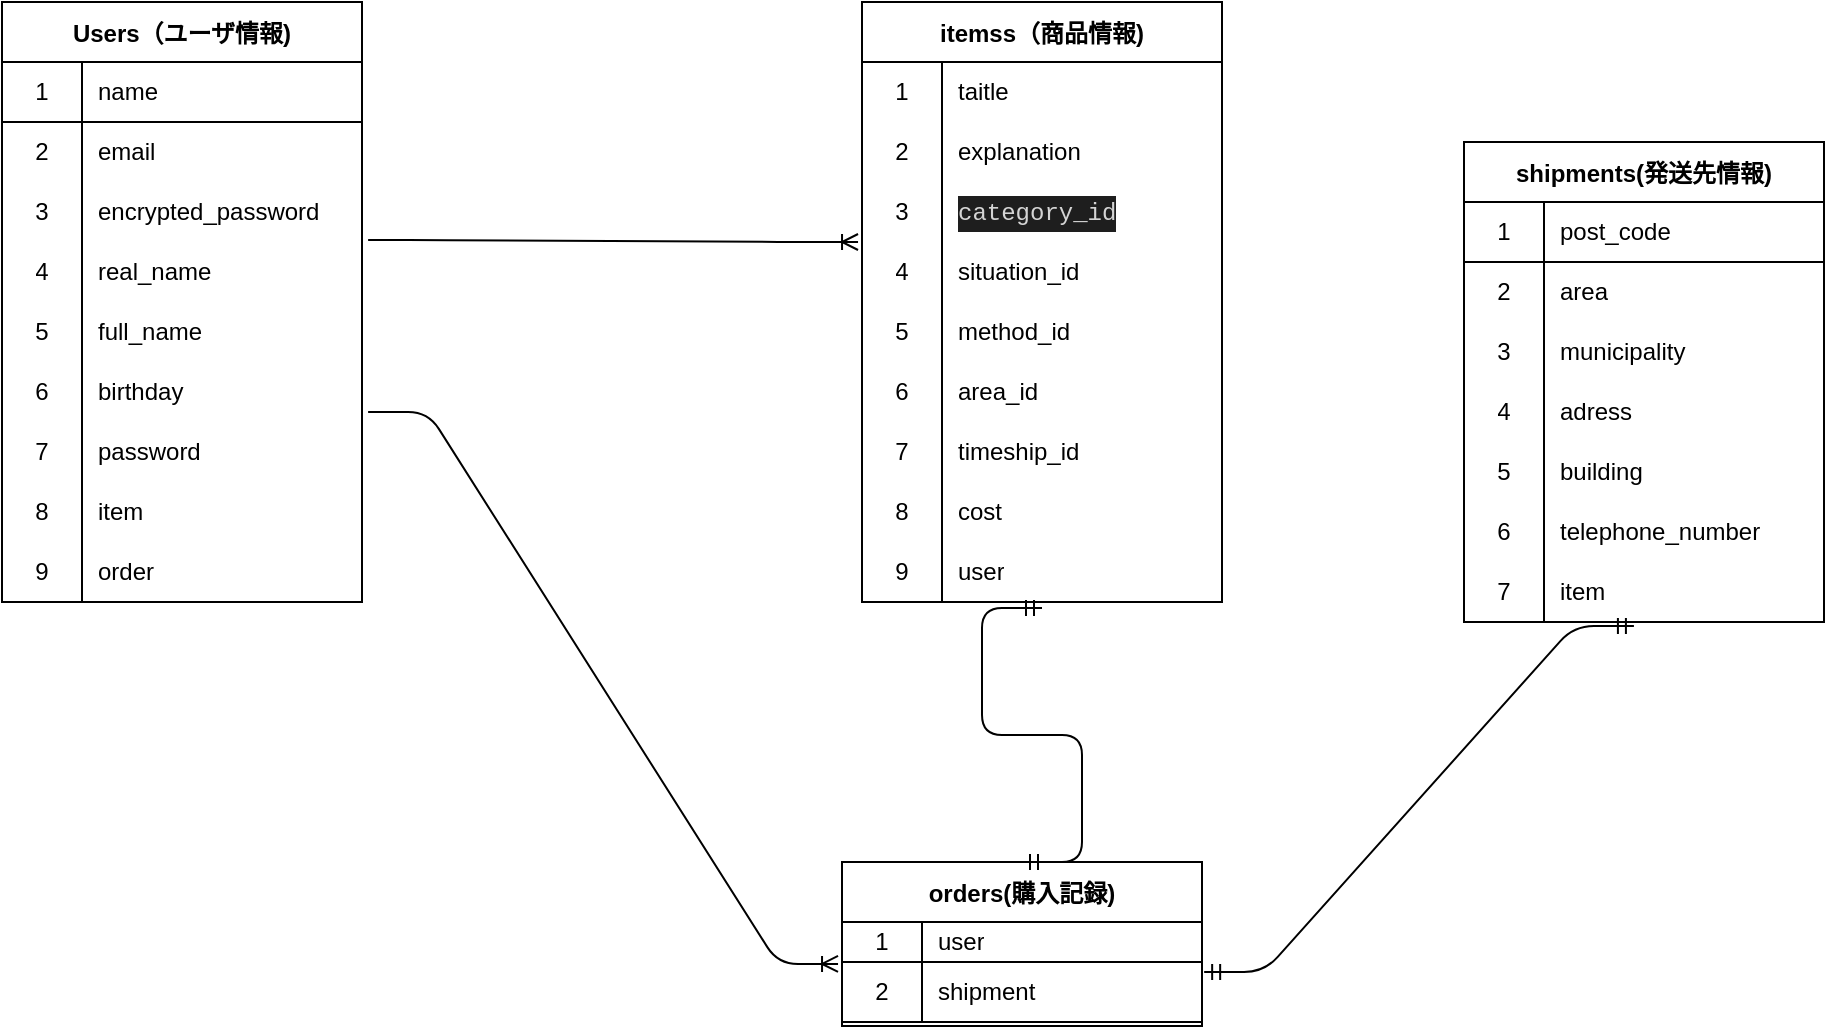 <mxfile>
    <diagram id="HAmQC8g6SV_Kyie20dx6" name="ページ2">
        <mxGraphModel dx="898" dy="680" grid="1" gridSize="10" guides="1" tooltips="1" connect="1" arrows="1" fold="1" page="1" pageScale="1" pageWidth="3300" pageHeight="4681" math="0" shadow="0">
            <root>
                <mxCell id="KKR07gXqx2WLQy3OA1vE-0"/>
                <mxCell id="KKR07gXqx2WLQy3OA1vE-1" parent="KKR07gXqx2WLQy3OA1vE-0"/>
                <mxCell id="KKR07gXqx2WLQy3OA1vE-3" value="Users（ユーザ情報)" style="shape=table;startSize=30;container=1;collapsible=0;childLayout=tableLayout;fixedRows=1;rowLines=0;fontStyle=1;align=center;pointerEvents=1;" parent="KKR07gXqx2WLQy3OA1vE-1" vertex="1">
                    <mxGeometry x="50" y="40" width="180" height="300" as="geometry"/>
                </mxCell>
                <mxCell id="KKR07gXqx2WLQy3OA1vE-4" value="" style="shape=partialRectangle;html=1;whiteSpace=wrap;collapsible=0;dropTarget=0;pointerEvents=1;fillColor=none;top=0;left=0;bottom=1;right=0;points=[[0,0.5],[1,0.5]];portConstraint=eastwest;" parent="KKR07gXqx2WLQy3OA1vE-3" vertex="1">
                    <mxGeometry y="30" width="180" height="30" as="geometry"/>
                </mxCell>
                <mxCell id="KKR07gXqx2WLQy3OA1vE-5" value="1" style="shape=partialRectangle;html=1;whiteSpace=wrap;connectable=0;fillColor=none;top=0;left=0;bottom=0;right=0;overflow=hidden;pointerEvents=1;" parent="KKR07gXqx2WLQy3OA1vE-4" vertex="1">
                    <mxGeometry width="40" height="30" as="geometry">
                        <mxRectangle width="40" height="30" as="alternateBounds"/>
                    </mxGeometry>
                </mxCell>
                <mxCell id="KKR07gXqx2WLQy3OA1vE-6" value="name" style="shape=partialRectangle;html=1;whiteSpace=wrap;connectable=0;fillColor=none;top=0;left=0;bottom=0;right=0;align=left;spacingLeft=6;overflow=hidden;pointerEvents=1;" parent="KKR07gXqx2WLQy3OA1vE-4" vertex="1">
                    <mxGeometry x="40" width="140" height="30" as="geometry">
                        <mxRectangle width="140" height="30" as="alternateBounds"/>
                    </mxGeometry>
                </mxCell>
                <mxCell id="KKR07gXqx2WLQy3OA1vE-7" value="" style="shape=partialRectangle;html=1;whiteSpace=wrap;collapsible=0;dropTarget=0;pointerEvents=1;fillColor=none;top=0;left=0;bottom=0;right=0;points=[[0,0.5],[1,0.5]];portConstraint=eastwest;" parent="KKR07gXqx2WLQy3OA1vE-3" vertex="1">
                    <mxGeometry y="60" width="180" height="30" as="geometry"/>
                </mxCell>
                <mxCell id="KKR07gXqx2WLQy3OA1vE-8" value="2" style="shape=partialRectangle;html=1;whiteSpace=wrap;connectable=0;fillColor=none;top=0;left=0;bottom=0;right=0;overflow=hidden;pointerEvents=1;" parent="KKR07gXqx2WLQy3OA1vE-7" vertex="1">
                    <mxGeometry width="40" height="30" as="geometry">
                        <mxRectangle width="40" height="30" as="alternateBounds"/>
                    </mxGeometry>
                </mxCell>
                <mxCell id="KKR07gXqx2WLQy3OA1vE-9" value="email" style="shape=partialRectangle;html=1;whiteSpace=wrap;connectable=0;fillColor=none;top=0;left=0;bottom=0;right=0;align=left;spacingLeft=6;overflow=hidden;pointerEvents=1;" parent="KKR07gXqx2WLQy3OA1vE-7" vertex="1">
                    <mxGeometry x="40" width="140" height="30" as="geometry">
                        <mxRectangle width="140" height="30" as="alternateBounds"/>
                    </mxGeometry>
                </mxCell>
                <mxCell id="KKR07gXqx2WLQy3OA1vE-10" value="" style="shape=partialRectangle;html=1;whiteSpace=wrap;collapsible=0;dropTarget=0;pointerEvents=1;fillColor=none;top=0;left=0;bottom=0;right=0;points=[[0,0.5],[1,0.5]];portConstraint=eastwest;" parent="KKR07gXqx2WLQy3OA1vE-3" vertex="1">
                    <mxGeometry y="90" width="180" height="30" as="geometry"/>
                </mxCell>
                <mxCell id="KKR07gXqx2WLQy3OA1vE-11" value="3" style="shape=partialRectangle;html=1;whiteSpace=wrap;connectable=0;fillColor=none;top=0;left=0;bottom=0;right=0;overflow=hidden;pointerEvents=1;" parent="KKR07gXqx2WLQy3OA1vE-10" vertex="1">
                    <mxGeometry width="40" height="30" as="geometry">
                        <mxRectangle width="40" height="30" as="alternateBounds"/>
                    </mxGeometry>
                </mxCell>
                <mxCell id="KKR07gXqx2WLQy3OA1vE-12" value="&lt;span style=&quot;text-align: center&quot;&gt;encrypted_password&lt;/span&gt;" style="shape=partialRectangle;html=1;whiteSpace=wrap;connectable=0;fillColor=none;top=0;left=0;bottom=0;right=0;align=left;spacingLeft=6;overflow=hidden;pointerEvents=1;" parent="KKR07gXqx2WLQy3OA1vE-10" vertex="1">
                    <mxGeometry x="40" width="140" height="30" as="geometry">
                        <mxRectangle width="140" height="30" as="alternateBounds"/>
                    </mxGeometry>
                </mxCell>
                <mxCell id="rkaXgrc3tBhw8hOlT6_f-6" style="shape=partialRectangle;html=1;whiteSpace=wrap;collapsible=0;dropTarget=0;pointerEvents=1;fillColor=none;top=0;left=0;bottom=0;right=0;points=[[0,0.5],[1,0.5]];portConstraint=eastwest;" parent="KKR07gXqx2WLQy3OA1vE-3" vertex="1">
                    <mxGeometry y="120" width="180" height="30" as="geometry"/>
                </mxCell>
                <mxCell id="rkaXgrc3tBhw8hOlT6_f-7" value="4" style="shape=partialRectangle;html=1;whiteSpace=wrap;connectable=0;fillColor=none;top=0;left=0;bottom=0;right=0;overflow=hidden;pointerEvents=1;" parent="rkaXgrc3tBhw8hOlT6_f-6" vertex="1">
                    <mxGeometry width="40" height="30" as="geometry">
                        <mxRectangle width="40" height="30" as="alternateBounds"/>
                    </mxGeometry>
                </mxCell>
                <mxCell id="rkaXgrc3tBhw8hOlT6_f-8" value="real_name" style="shape=partialRectangle;html=1;whiteSpace=wrap;connectable=0;fillColor=none;top=0;left=0;bottom=0;right=0;align=left;spacingLeft=6;overflow=hidden;pointerEvents=1;" parent="rkaXgrc3tBhw8hOlT6_f-6" vertex="1">
                    <mxGeometry x="40" width="140" height="30" as="geometry">
                        <mxRectangle width="140" height="30" as="alternateBounds"/>
                    </mxGeometry>
                </mxCell>
                <mxCell id="-XnPijY7dvxs_Y76leoy-0" style="shape=partialRectangle;html=1;whiteSpace=wrap;collapsible=0;dropTarget=0;pointerEvents=1;fillColor=none;top=0;left=0;bottom=0;right=0;points=[[0,0.5],[1,0.5]];portConstraint=eastwest;" parent="KKR07gXqx2WLQy3OA1vE-3" vertex="1">
                    <mxGeometry y="150" width="180" height="30" as="geometry"/>
                </mxCell>
                <mxCell id="-XnPijY7dvxs_Y76leoy-1" value="5" style="shape=partialRectangle;html=1;whiteSpace=wrap;connectable=0;fillColor=none;top=0;left=0;bottom=0;right=0;overflow=hidden;pointerEvents=1;" parent="-XnPijY7dvxs_Y76leoy-0" vertex="1">
                    <mxGeometry width="40" height="30" as="geometry">
                        <mxRectangle width="40" height="30" as="alternateBounds"/>
                    </mxGeometry>
                </mxCell>
                <mxCell id="-XnPijY7dvxs_Y76leoy-2" value="full_name" style="shape=partialRectangle;html=1;whiteSpace=wrap;connectable=0;fillColor=none;top=0;left=0;bottom=0;right=0;align=left;spacingLeft=6;overflow=hidden;pointerEvents=1;" parent="-XnPijY7dvxs_Y76leoy-0" vertex="1">
                    <mxGeometry x="40" width="140" height="30" as="geometry">
                        <mxRectangle width="140" height="30" as="alternateBounds"/>
                    </mxGeometry>
                </mxCell>
                <mxCell id="DHd6Ukvaedl3kXXWqimH-1" style="shape=partialRectangle;html=1;whiteSpace=wrap;collapsible=0;dropTarget=0;pointerEvents=1;fillColor=none;top=0;left=0;bottom=0;right=0;points=[[0,0.5],[1,0.5]];portConstraint=eastwest;" vertex="1" parent="KKR07gXqx2WLQy3OA1vE-3">
                    <mxGeometry y="180" width="180" height="30" as="geometry"/>
                </mxCell>
                <mxCell id="DHd6Ukvaedl3kXXWqimH-2" value="6" style="shape=partialRectangle;html=1;whiteSpace=wrap;connectable=0;fillColor=none;top=0;left=0;bottom=0;right=0;overflow=hidden;pointerEvents=1;" vertex="1" parent="DHd6Ukvaedl3kXXWqimH-1">
                    <mxGeometry width="40" height="30" as="geometry">
                        <mxRectangle width="40" height="30" as="alternateBounds"/>
                    </mxGeometry>
                </mxCell>
                <mxCell id="DHd6Ukvaedl3kXXWqimH-3" value="birthday" style="shape=partialRectangle;html=1;whiteSpace=wrap;connectable=0;fillColor=none;top=0;left=0;bottom=0;right=0;align=left;spacingLeft=6;overflow=hidden;pointerEvents=1;" vertex="1" parent="DHd6Ukvaedl3kXXWqimH-1">
                    <mxGeometry x="40" width="140" height="30" as="geometry">
                        <mxRectangle width="140" height="30" as="alternateBounds"/>
                    </mxGeometry>
                </mxCell>
                <mxCell id="0" style="shape=partialRectangle;html=1;whiteSpace=wrap;collapsible=0;dropTarget=0;pointerEvents=1;fillColor=none;top=0;left=0;bottom=0;right=0;points=[[0,0.5],[1,0.5]];portConstraint=eastwest;" vertex="1" parent="KKR07gXqx2WLQy3OA1vE-3">
                    <mxGeometry y="210" width="180" height="30" as="geometry"/>
                </mxCell>
                <mxCell id="1" value="7" style="shape=partialRectangle;html=1;whiteSpace=wrap;connectable=0;fillColor=none;top=0;left=0;bottom=0;right=0;overflow=hidden;pointerEvents=1;" vertex="1" parent="0">
                    <mxGeometry width="40" height="30" as="geometry">
                        <mxRectangle width="40" height="30" as="alternateBounds"/>
                    </mxGeometry>
                </mxCell>
                <mxCell id="2" value="password" style="shape=partialRectangle;html=1;whiteSpace=wrap;connectable=0;fillColor=none;top=0;left=0;bottom=0;right=0;align=left;spacingLeft=6;overflow=hidden;pointerEvents=1;" vertex="1" parent="0">
                    <mxGeometry x="40" width="140" height="30" as="geometry">
                        <mxRectangle width="140" height="30" as="alternateBounds"/>
                    </mxGeometry>
                </mxCell>
                <mxCell id="54lVwlNkaG2s1yDhJboX-3" style="shape=partialRectangle;html=1;whiteSpace=wrap;collapsible=0;dropTarget=0;pointerEvents=1;fillColor=none;top=0;left=0;bottom=0;right=0;points=[[0,0.5],[1,0.5]];portConstraint=eastwest;" vertex="1" parent="KKR07gXqx2WLQy3OA1vE-3">
                    <mxGeometry y="240" width="180" height="30" as="geometry"/>
                </mxCell>
                <mxCell id="54lVwlNkaG2s1yDhJboX-4" value="8" style="shape=partialRectangle;html=1;whiteSpace=wrap;connectable=0;fillColor=none;top=0;left=0;bottom=0;right=0;overflow=hidden;pointerEvents=1;" vertex="1" parent="54lVwlNkaG2s1yDhJboX-3">
                    <mxGeometry width="40" height="30" as="geometry">
                        <mxRectangle width="40" height="30" as="alternateBounds"/>
                    </mxGeometry>
                </mxCell>
                <mxCell id="54lVwlNkaG2s1yDhJboX-5" value="item" style="shape=partialRectangle;html=1;whiteSpace=wrap;connectable=0;fillColor=none;top=0;left=0;bottom=0;right=0;align=left;spacingLeft=6;overflow=hidden;pointerEvents=1;" vertex="1" parent="54lVwlNkaG2s1yDhJboX-3">
                    <mxGeometry x="40" width="140" height="30" as="geometry">
                        <mxRectangle width="140" height="30" as="alternateBounds"/>
                    </mxGeometry>
                </mxCell>
                <mxCell id="54lVwlNkaG2s1yDhJboX-6" style="shape=partialRectangle;html=1;whiteSpace=wrap;collapsible=0;dropTarget=0;pointerEvents=1;fillColor=none;top=0;left=0;bottom=0;right=0;points=[[0,0.5],[1,0.5]];portConstraint=eastwest;" vertex="1" parent="KKR07gXqx2WLQy3OA1vE-3">
                    <mxGeometry y="270" width="180" height="30" as="geometry"/>
                </mxCell>
                <mxCell id="54lVwlNkaG2s1yDhJboX-7" value="9" style="shape=partialRectangle;html=1;whiteSpace=wrap;connectable=0;fillColor=none;top=0;left=0;bottom=0;right=0;overflow=hidden;pointerEvents=1;" vertex="1" parent="54lVwlNkaG2s1yDhJboX-6">
                    <mxGeometry width="40" height="30" as="geometry">
                        <mxRectangle width="40" height="30" as="alternateBounds"/>
                    </mxGeometry>
                </mxCell>
                <mxCell id="54lVwlNkaG2s1yDhJboX-8" value="order" style="shape=partialRectangle;html=1;whiteSpace=wrap;connectable=0;fillColor=none;top=0;left=0;bottom=0;right=0;align=left;spacingLeft=6;overflow=hidden;pointerEvents=1;" vertex="1" parent="54lVwlNkaG2s1yDhJboX-6">
                    <mxGeometry x="40" width="140" height="30" as="geometry">
                        <mxRectangle width="140" height="30" as="alternateBounds"/>
                    </mxGeometry>
                </mxCell>
                <mxCell id="NGka-ZyRMHWDOBhIJmGR-0" value="orders(購入記録)" style="shape=table;startSize=30;container=1;collapsible=0;childLayout=tableLayout;fixedRows=1;rowLines=0;fontStyle=1;align=center;pointerEvents=1;" parent="KKR07gXqx2WLQy3OA1vE-1" vertex="1">
                    <mxGeometry x="470" y="470" width="180" height="82" as="geometry"/>
                </mxCell>
                <mxCell id="NGka-ZyRMHWDOBhIJmGR-1" value="" style="shape=partialRectangle;html=1;whiteSpace=wrap;collapsible=0;dropTarget=0;pointerEvents=1;fillColor=none;top=0;left=0;bottom=1;right=0;points=[[0,0.5],[1,0.5]];portConstraint=eastwest;" parent="NGka-ZyRMHWDOBhIJmGR-0" vertex="1">
                    <mxGeometry y="30" width="180" height="20" as="geometry"/>
                </mxCell>
                <mxCell id="NGka-ZyRMHWDOBhIJmGR-2" value="1" style="shape=partialRectangle;html=1;whiteSpace=wrap;connectable=0;fillColor=none;top=0;left=0;bottom=0;right=0;overflow=hidden;pointerEvents=1;" parent="NGka-ZyRMHWDOBhIJmGR-1" vertex="1">
                    <mxGeometry width="40" height="20" as="geometry">
                        <mxRectangle width="40" height="20" as="alternateBounds"/>
                    </mxGeometry>
                </mxCell>
                <mxCell id="NGka-ZyRMHWDOBhIJmGR-3" value="user" style="shape=partialRectangle;html=1;whiteSpace=wrap;connectable=0;fillColor=none;top=0;left=0;bottom=0;right=0;align=left;spacingLeft=6;overflow=hidden;pointerEvents=1;" parent="NGka-ZyRMHWDOBhIJmGR-1" vertex="1">
                    <mxGeometry x="40" width="140" height="20" as="geometry">
                        <mxRectangle width="140" height="20" as="alternateBounds"/>
                    </mxGeometry>
                </mxCell>
                <mxCell id="5fztz6mS7vI0I6KmodgP-0" style="shape=partialRectangle;html=1;whiteSpace=wrap;collapsible=0;dropTarget=0;pointerEvents=1;fillColor=none;top=0;left=0;bottom=1;right=0;points=[[0,0.5],[1,0.5]];portConstraint=eastwest;" vertex="1" parent="NGka-ZyRMHWDOBhIJmGR-0">
                    <mxGeometry y="50" width="180" height="30" as="geometry"/>
                </mxCell>
                <mxCell id="5fztz6mS7vI0I6KmodgP-1" value="2" style="shape=partialRectangle;html=1;whiteSpace=wrap;connectable=0;fillColor=none;top=0;left=0;bottom=0;right=0;overflow=hidden;pointerEvents=1;" vertex="1" parent="5fztz6mS7vI0I6KmodgP-0">
                    <mxGeometry width="40" height="30" as="geometry">
                        <mxRectangle width="40" height="30" as="alternateBounds"/>
                    </mxGeometry>
                </mxCell>
                <mxCell id="5fztz6mS7vI0I6KmodgP-2" value="shipment" style="shape=partialRectangle;html=1;whiteSpace=wrap;connectable=0;fillColor=none;top=0;left=0;bottom=0;right=0;align=left;spacingLeft=6;overflow=hidden;pointerEvents=1;" vertex="1" parent="5fztz6mS7vI0I6KmodgP-0">
                    <mxGeometry x="40" width="140" height="30" as="geometry">
                        <mxRectangle width="140" height="30" as="alternateBounds"/>
                    </mxGeometry>
                </mxCell>
                <mxCell id="qSwpKZv6dX3v5KMkahOb-0" value="itemss（商品情報)" style="shape=table;startSize=30;container=1;collapsible=0;childLayout=tableLayout;fixedRows=1;rowLines=0;fontStyle=1;align=center;pointerEvents=1;" parent="KKR07gXqx2WLQy3OA1vE-1" vertex="1">
                    <mxGeometry x="480" y="40" width="180" height="300" as="geometry"/>
                </mxCell>
                <mxCell id="qSwpKZv6dX3v5KMkahOb-4" value="" style="shape=partialRectangle;html=1;whiteSpace=wrap;collapsible=0;dropTarget=0;pointerEvents=1;fillColor=none;top=0;left=0;bottom=0;right=0;points=[[0,0.5],[1,0.5]];portConstraint=eastwest;" parent="qSwpKZv6dX3v5KMkahOb-0" vertex="1">
                    <mxGeometry y="30" width="180" height="30" as="geometry"/>
                </mxCell>
                <mxCell id="qSwpKZv6dX3v5KMkahOb-5" value="1" style="shape=partialRectangle;html=1;whiteSpace=wrap;connectable=0;fillColor=none;top=0;left=0;bottom=0;right=0;overflow=hidden;pointerEvents=1;" parent="qSwpKZv6dX3v5KMkahOb-4" vertex="1">
                    <mxGeometry width="40" height="30" as="geometry">
                        <mxRectangle width="40" height="30" as="alternateBounds"/>
                    </mxGeometry>
                </mxCell>
                <mxCell id="qSwpKZv6dX3v5KMkahOb-6" value="taitle" style="shape=partialRectangle;html=1;whiteSpace=wrap;connectable=0;fillColor=none;top=0;left=0;bottom=0;right=0;align=left;spacingLeft=6;overflow=hidden;pointerEvents=1;" parent="qSwpKZv6dX3v5KMkahOb-4" vertex="1">
                    <mxGeometry x="40" width="140" height="30" as="geometry">
                        <mxRectangle width="140" height="30" as="alternateBounds"/>
                    </mxGeometry>
                </mxCell>
                <mxCell id="qSwpKZv6dX3v5KMkahOb-7" value="" style="shape=partialRectangle;html=1;whiteSpace=wrap;collapsible=0;dropTarget=0;pointerEvents=1;fillColor=none;top=0;left=0;bottom=0;right=0;points=[[0,0.5],[1,0.5]];portConstraint=eastwest;" parent="qSwpKZv6dX3v5KMkahOb-0" vertex="1">
                    <mxGeometry y="60" width="180" height="30" as="geometry"/>
                </mxCell>
                <mxCell id="qSwpKZv6dX3v5KMkahOb-8" value="2" style="shape=partialRectangle;html=1;whiteSpace=wrap;connectable=0;fillColor=none;top=0;left=0;bottom=0;right=0;overflow=hidden;pointerEvents=1;" parent="qSwpKZv6dX3v5KMkahOb-7" vertex="1">
                    <mxGeometry width="40" height="30" as="geometry">
                        <mxRectangle width="40" height="30" as="alternateBounds"/>
                    </mxGeometry>
                </mxCell>
                <mxCell id="qSwpKZv6dX3v5KMkahOb-9" value="explanation" style="shape=partialRectangle;html=1;whiteSpace=wrap;connectable=0;fillColor=none;top=0;left=0;bottom=0;right=0;align=left;spacingLeft=6;overflow=hidden;pointerEvents=1;" parent="qSwpKZv6dX3v5KMkahOb-7" vertex="1">
                    <mxGeometry x="40" width="140" height="30" as="geometry">
                        <mxRectangle width="140" height="30" as="alternateBounds"/>
                    </mxGeometry>
                </mxCell>
                <mxCell id="qSwpKZv6dX3v5KMkahOb-20" style="shape=partialRectangle;html=1;whiteSpace=wrap;collapsible=0;dropTarget=0;pointerEvents=1;fillColor=none;top=0;left=0;bottom=0;right=0;points=[[0,0.5],[1,0.5]];portConstraint=eastwest;" parent="qSwpKZv6dX3v5KMkahOb-0" vertex="1">
                    <mxGeometry y="90" width="180" height="30" as="geometry"/>
                </mxCell>
                <mxCell id="qSwpKZv6dX3v5KMkahOb-21" value="3" style="shape=partialRectangle;html=1;whiteSpace=wrap;connectable=0;fillColor=none;top=0;left=0;bottom=0;right=0;overflow=hidden;pointerEvents=1;" parent="qSwpKZv6dX3v5KMkahOb-20" vertex="1">
                    <mxGeometry width="40" height="30" as="geometry">
                        <mxRectangle width="40" height="30" as="alternateBounds"/>
                    </mxGeometry>
                </mxCell>
                <mxCell id="qSwpKZv6dX3v5KMkahOb-22" value="&lt;div style=&quot;color: rgb(212 , 212 , 212) ; background-color: rgb(30 , 30 , 30) ; font-family: &amp;#34;menlo&amp;#34; , &amp;#34;monaco&amp;#34; , &amp;#34;courier new&amp;#34; , monospace ; line-height: 18px&quot;&gt;category_id&lt;/div&gt;" style="shape=partialRectangle;html=1;whiteSpace=wrap;connectable=0;fillColor=none;top=0;left=0;bottom=0;right=0;align=left;spacingLeft=6;overflow=hidden;pointerEvents=1;" parent="qSwpKZv6dX3v5KMkahOb-20" vertex="1">
                    <mxGeometry x="40" width="140" height="30" as="geometry">
                        <mxRectangle width="140" height="30" as="alternateBounds"/>
                    </mxGeometry>
                </mxCell>
                <mxCell id="DHd6Ukvaedl3kXXWqimH-4" style="shape=partialRectangle;html=1;whiteSpace=wrap;collapsible=0;dropTarget=0;pointerEvents=1;fillColor=none;top=0;left=0;bottom=0;right=0;points=[[0,0.5],[1,0.5]];portConstraint=eastwest;" vertex="1" parent="qSwpKZv6dX3v5KMkahOb-0">
                    <mxGeometry y="120" width="180" height="30" as="geometry"/>
                </mxCell>
                <mxCell id="DHd6Ukvaedl3kXXWqimH-5" value="4" style="shape=partialRectangle;html=1;whiteSpace=wrap;connectable=0;fillColor=none;top=0;left=0;bottom=0;right=0;overflow=hidden;pointerEvents=1;" vertex="1" parent="DHd6Ukvaedl3kXXWqimH-4">
                    <mxGeometry width="40" height="30" as="geometry">
                        <mxRectangle width="40" height="30" as="alternateBounds"/>
                    </mxGeometry>
                </mxCell>
                <mxCell id="DHd6Ukvaedl3kXXWqimH-6" value="situation_id" style="shape=partialRectangle;html=1;whiteSpace=wrap;connectable=0;fillColor=none;top=0;left=0;bottom=0;right=0;align=left;spacingLeft=6;overflow=hidden;pointerEvents=1;" vertex="1" parent="DHd6Ukvaedl3kXXWqimH-4">
                    <mxGeometry x="40" width="140" height="30" as="geometry">
                        <mxRectangle width="140" height="30" as="alternateBounds"/>
                    </mxGeometry>
                </mxCell>
                <mxCell id="qSwpKZv6dX3v5KMkahOb-23" style="shape=partialRectangle;html=1;whiteSpace=wrap;collapsible=0;dropTarget=0;pointerEvents=1;fillColor=none;top=0;left=0;bottom=0;right=0;points=[[0,0.5],[1,0.5]];portConstraint=eastwest;" parent="qSwpKZv6dX3v5KMkahOb-0" vertex="1">
                    <mxGeometry y="150" width="180" height="30" as="geometry"/>
                </mxCell>
                <mxCell id="qSwpKZv6dX3v5KMkahOb-24" value="5" style="shape=partialRectangle;html=1;whiteSpace=wrap;connectable=0;fillColor=none;top=0;left=0;bottom=0;right=0;overflow=hidden;pointerEvents=1;" parent="qSwpKZv6dX3v5KMkahOb-23" vertex="1">
                    <mxGeometry width="40" height="30" as="geometry">
                        <mxRectangle width="40" height="30" as="alternateBounds"/>
                    </mxGeometry>
                </mxCell>
                <mxCell id="qSwpKZv6dX3v5KMkahOb-25" value="method_id" style="shape=partialRectangle;html=1;whiteSpace=wrap;connectable=0;fillColor=none;top=0;left=0;bottom=0;right=0;align=left;spacingLeft=6;overflow=hidden;pointerEvents=1;" parent="qSwpKZv6dX3v5KMkahOb-23" vertex="1">
                    <mxGeometry x="40" width="140" height="30" as="geometry">
                        <mxRectangle width="140" height="30" as="alternateBounds"/>
                    </mxGeometry>
                </mxCell>
                <mxCell id="qSwpKZv6dX3v5KMkahOb-26" style="shape=partialRectangle;html=1;whiteSpace=wrap;collapsible=0;dropTarget=0;pointerEvents=1;fillColor=none;top=0;left=0;bottom=0;right=0;points=[[0,0.5],[1,0.5]];portConstraint=eastwest;" parent="qSwpKZv6dX3v5KMkahOb-0" vertex="1">
                    <mxGeometry y="180" width="180" height="30" as="geometry"/>
                </mxCell>
                <mxCell id="qSwpKZv6dX3v5KMkahOb-27" value="6" style="shape=partialRectangle;html=1;whiteSpace=wrap;connectable=0;fillColor=none;top=0;left=0;bottom=0;right=0;overflow=hidden;pointerEvents=1;" parent="qSwpKZv6dX3v5KMkahOb-26" vertex="1">
                    <mxGeometry width="40" height="30" as="geometry">
                        <mxRectangle width="40" height="30" as="alternateBounds"/>
                    </mxGeometry>
                </mxCell>
                <mxCell id="qSwpKZv6dX3v5KMkahOb-28" value="area_id" style="shape=partialRectangle;html=1;whiteSpace=wrap;connectable=0;fillColor=none;top=0;left=0;bottom=0;right=0;align=left;spacingLeft=6;overflow=hidden;pointerEvents=1;" parent="qSwpKZv6dX3v5KMkahOb-26" vertex="1">
                    <mxGeometry x="40" width="140" height="30" as="geometry">
                        <mxRectangle width="140" height="30" as="alternateBounds"/>
                    </mxGeometry>
                </mxCell>
                <mxCell id="qSwpKZv6dX3v5KMkahOb-29" style="shape=partialRectangle;html=1;whiteSpace=wrap;collapsible=0;dropTarget=0;pointerEvents=1;fillColor=none;top=0;left=0;bottom=0;right=0;points=[[0,0.5],[1,0.5]];portConstraint=eastwest;" parent="qSwpKZv6dX3v5KMkahOb-0" vertex="1">
                    <mxGeometry y="210" width="180" height="30" as="geometry"/>
                </mxCell>
                <mxCell id="qSwpKZv6dX3v5KMkahOb-30" value="7" style="shape=partialRectangle;html=1;whiteSpace=wrap;connectable=0;fillColor=none;top=0;left=0;bottom=0;right=0;overflow=hidden;pointerEvents=1;" parent="qSwpKZv6dX3v5KMkahOb-29" vertex="1">
                    <mxGeometry width="40" height="30" as="geometry">
                        <mxRectangle width="40" height="30" as="alternateBounds"/>
                    </mxGeometry>
                </mxCell>
                <mxCell id="qSwpKZv6dX3v5KMkahOb-31" value="timeship_id" style="shape=partialRectangle;html=1;whiteSpace=wrap;connectable=0;fillColor=none;top=0;left=0;bottom=0;right=0;align=left;spacingLeft=6;overflow=hidden;pointerEvents=1;" parent="qSwpKZv6dX3v5KMkahOb-29" vertex="1">
                    <mxGeometry x="40" width="140" height="30" as="geometry">
                        <mxRectangle width="140" height="30" as="alternateBounds"/>
                    </mxGeometry>
                </mxCell>
                <mxCell id="qSwpKZv6dX3v5KMkahOb-32" style="shape=partialRectangle;html=1;whiteSpace=wrap;collapsible=0;dropTarget=0;pointerEvents=1;fillColor=none;top=0;left=0;bottom=0;right=0;points=[[0,0.5],[1,0.5]];portConstraint=eastwest;" parent="qSwpKZv6dX3v5KMkahOb-0" vertex="1">
                    <mxGeometry y="240" width="180" height="30" as="geometry"/>
                </mxCell>
                <mxCell id="qSwpKZv6dX3v5KMkahOb-33" value="8" style="shape=partialRectangle;html=1;whiteSpace=wrap;connectable=0;fillColor=none;top=0;left=0;bottom=0;right=0;overflow=hidden;pointerEvents=1;" parent="qSwpKZv6dX3v5KMkahOb-32" vertex="1">
                    <mxGeometry width="40" height="30" as="geometry">
                        <mxRectangle width="40" height="30" as="alternateBounds"/>
                    </mxGeometry>
                </mxCell>
                <mxCell id="qSwpKZv6dX3v5KMkahOb-34" value="cost" style="shape=partialRectangle;html=1;whiteSpace=wrap;connectable=0;fillColor=none;top=0;left=0;bottom=0;right=0;align=left;spacingLeft=6;overflow=hidden;pointerEvents=1;" parent="qSwpKZv6dX3v5KMkahOb-32" vertex="1">
                    <mxGeometry x="40" width="140" height="30" as="geometry">
                        <mxRectangle width="140" height="30" as="alternateBounds"/>
                    </mxGeometry>
                </mxCell>
                <mxCell id="5fztz6mS7vI0I6KmodgP-3" style="shape=partialRectangle;html=1;whiteSpace=wrap;collapsible=0;dropTarget=0;pointerEvents=1;fillColor=none;top=0;left=0;bottom=0;right=0;points=[[0,0.5],[1,0.5]];portConstraint=eastwest;" vertex="1" parent="qSwpKZv6dX3v5KMkahOb-0">
                    <mxGeometry y="270" width="180" height="30" as="geometry"/>
                </mxCell>
                <mxCell id="5fztz6mS7vI0I6KmodgP-4" value="9" style="shape=partialRectangle;html=1;whiteSpace=wrap;connectable=0;fillColor=none;top=0;left=0;bottom=0;right=0;overflow=hidden;pointerEvents=1;" vertex="1" parent="5fztz6mS7vI0I6KmodgP-3">
                    <mxGeometry width="40" height="30" as="geometry">
                        <mxRectangle width="40" height="30" as="alternateBounds"/>
                    </mxGeometry>
                </mxCell>
                <mxCell id="5fztz6mS7vI0I6KmodgP-5" value="user" style="shape=partialRectangle;html=1;whiteSpace=wrap;connectable=0;fillColor=none;top=0;left=0;bottom=0;right=0;align=left;spacingLeft=6;overflow=hidden;pointerEvents=1;" vertex="1" parent="5fztz6mS7vI0I6KmodgP-3">
                    <mxGeometry x="40" width="140" height="30" as="geometry">
                        <mxRectangle width="140" height="30" as="alternateBounds"/>
                    </mxGeometry>
                </mxCell>
                <mxCell id="DHd6Ukvaedl3kXXWqimH-7" value="" style="edgeStyle=entityRelationEdgeStyle;fontSize=12;html=1;endArrow=ERoneToMany;entryX=-0.011;entryY=0;entryDx=0;entryDy=0;entryPerimeter=0;exitX=1.017;exitY=-0.033;exitDx=0;exitDy=0;exitPerimeter=0;" edge="1" parent="KKR07gXqx2WLQy3OA1vE-1" source="rkaXgrc3tBhw8hOlT6_f-6" target="DHd6Ukvaedl3kXXWqimH-4">
                    <mxGeometry width="100" height="100" relative="1" as="geometry">
                        <mxPoint x="240" y="160" as="sourcePoint"/>
                        <mxPoint x="330" y="60" as="targetPoint"/>
                    </mxGeometry>
                </mxCell>
                <mxCell id="DHd6Ukvaedl3kXXWqimH-10" value="" style="edgeStyle=entityRelationEdgeStyle;fontSize=12;html=1;endArrow=ERoneToMany;exitX=1.017;exitY=0.833;exitDx=0;exitDy=0;exitPerimeter=0;entryX=-0.011;entryY=0.033;entryDx=0;entryDy=0;entryPerimeter=0;" edge="1" parent="KKR07gXqx2WLQy3OA1vE-1" source="DHd6Ukvaedl3kXXWqimH-1" target="5fztz6mS7vI0I6KmodgP-0">
                    <mxGeometry width="100" height="100" relative="1" as="geometry">
                        <mxPoint x="120.0" y="290" as="sourcePoint"/>
                        <mxPoint x="478.02" y="537" as="targetPoint"/>
                    </mxGeometry>
                </mxCell>
                <mxCell id="5fztz6mS7vI0I6KmodgP-9" value="shipments(発送先情報)" style="shape=table;startSize=30;container=1;collapsible=0;childLayout=tableLayout;fixedRows=1;rowLines=0;fontStyle=1;align=center;pointerEvents=1;" vertex="1" parent="KKR07gXqx2WLQy3OA1vE-1">
                    <mxGeometry x="781" y="110" width="180" height="240" as="geometry"/>
                </mxCell>
                <mxCell id="5fztz6mS7vI0I6KmodgP-10" value="" style="shape=partialRectangle;html=1;whiteSpace=wrap;collapsible=0;dropTarget=0;pointerEvents=1;fillColor=none;top=0;left=0;bottom=1;right=0;points=[[0,0.5],[1,0.5]];portConstraint=eastwest;" vertex="1" parent="5fztz6mS7vI0I6KmodgP-9">
                    <mxGeometry y="30" width="180" height="30" as="geometry"/>
                </mxCell>
                <mxCell id="5fztz6mS7vI0I6KmodgP-11" value="1" style="shape=partialRectangle;html=1;whiteSpace=wrap;connectable=0;fillColor=none;top=0;left=0;bottom=0;right=0;overflow=hidden;pointerEvents=1;" vertex="1" parent="5fztz6mS7vI0I6KmodgP-10">
                    <mxGeometry width="40" height="30" as="geometry">
                        <mxRectangle width="40" height="30" as="alternateBounds"/>
                    </mxGeometry>
                </mxCell>
                <mxCell id="5fztz6mS7vI0I6KmodgP-12" value="post_code" style="shape=partialRectangle;html=1;whiteSpace=wrap;connectable=0;fillColor=none;top=0;left=0;bottom=0;right=0;align=left;spacingLeft=6;overflow=hidden;pointerEvents=1;strokeColor=default;" vertex="1" parent="5fztz6mS7vI0I6KmodgP-10">
                    <mxGeometry x="40" width="140" height="30" as="geometry">
                        <mxRectangle width="140" height="30" as="alternateBounds"/>
                    </mxGeometry>
                </mxCell>
                <mxCell id="5fztz6mS7vI0I6KmodgP-13" value="" style="shape=partialRectangle;html=1;whiteSpace=wrap;collapsible=0;dropTarget=0;pointerEvents=1;fillColor=none;top=0;left=0;bottom=0;right=0;points=[[0,0.5],[1,0.5]];portConstraint=eastwest;" vertex="1" parent="5fztz6mS7vI0I6KmodgP-9">
                    <mxGeometry y="60" width="180" height="30" as="geometry"/>
                </mxCell>
                <mxCell id="5fztz6mS7vI0I6KmodgP-14" value="2" style="shape=partialRectangle;html=1;whiteSpace=wrap;connectable=0;fillColor=none;top=0;left=0;bottom=0;right=0;overflow=hidden;pointerEvents=1;" vertex="1" parent="5fztz6mS7vI0I6KmodgP-13">
                    <mxGeometry width="40" height="30" as="geometry">
                        <mxRectangle width="40" height="30" as="alternateBounds"/>
                    </mxGeometry>
                </mxCell>
                <mxCell id="5fztz6mS7vI0I6KmodgP-15" value="area" style="shape=partialRectangle;html=1;whiteSpace=wrap;connectable=0;fillColor=none;top=0;left=0;bottom=0;right=0;align=left;spacingLeft=6;overflow=hidden;pointerEvents=1;" vertex="1" parent="5fztz6mS7vI0I6KmodgP-13">
                    <mxGeometry x="40" width="140" height="30" as="geometry">
                        <mxRectangle width="140" height="30" as="alternateBounds"/>
                    </mxGeometry>
                </mxCell>
                <mxCell id="5fztz6mS7vI0I6KmodgP-19" style="shape=partialRectangle;html=1;whiteSpace=wrap;collapsible=0;dropTarget=0;pointerEvents=1;fillColor=none;top=0;left=0;bottom=0;right=0;points=[[0,0.5],[1,0.5]];portConstraint=eastwest;" vertex="1" parent="5fztz6mS7vI0I6KmodgP-9">
                    <mxGeometry y="90" width="180" height="30" as="geometry"/>
                </mxCell>
                <mxCell id="5fztz6mS7vI0I6KmodgP-20" value="3" style="shape=partialRectangle;html=1;whiteSpace=wrap;connectable=0;fillColor=none;top=0;left=0;bottom=0;right=0;overflow=hidden;pointerEvents=1;" vertex="1" parent="5fztz6mS7vI0I6KmodgP-19">
                    <mxGeometry width="40" height="30" as="geometry">
                        <mxRectangle width="40" height="30" as="alternateBounds"/>
                    </mxGeometry>
                </mxCell>
                <mxCell id="5fztz6mS7vI0I6KmodgP-21" value="municipality" style="shape=partialRectangle;html=1;whiteSpace=wrap;connectable=0;fillColor=none;top=0;left=0;bottom=0;right=0;align=left;spacingLeft=6;overflow=hidden;pointerEvents=1;" vertex="1" parent="5fztz6mS7vI0I6KmodgP-19">
                    <mxGeometry x="40" width="140" height="30" as="geometry">
                        <mxRectangle width="140" height="30" as="alternateBounds"/>
                    </mxGeometry>
                </mxCell>
                <mxCell id="5fztz6mS7vI0I6KmodgP-22" style="shape=partialRectangle;html=1;whiteSpace=wrap;collapsible=0;dropTarget=0;pointerEvents=1;fillColor=none;top=0;left=0;bottom=0;right=0;points=[[0,0.5],[1,0.5]];portConstraint=eastwest;" vertex="1" parent="5fztz6mS7vI0I6KmodgP-9">
                    <mxGeometry y="120" width="180" height="30" as="geometry"/>
                </mxCell>
                <mxCell id="5fztz6mS7vI0I6KmodgP-23" value="4" style="shape=partialRectangle;html=1;whiteSpace=wrap;connectable=0;fillColor=none;top=0;left=0;bottom=0;right=0;overflow=hidden;pointerEvents=1;" vertex="1" parent="5fztz6mS7vI0I6KmodgP-22">
                    <mxGeometry width="40" height="30" as="geometry">
                        <mxRectangle width="40" height="30" as="alternateBounds"/>
                    </mxGeometry>
                </mxCell>
                <mxCell id="5fztz6mS7vI0I6KmodgP-24" value="adress" style="shape=partialRectangle;html=1;whiteSpace=wrap;connectable=0;fillColor=none;top=0;left=0;bottom=0;right=0;align=left;spacingLeft=6;overflow=hidden;pointerEvents=1;" vertex="1" parent="5fztz6mS7vI0I6KmodgP-22">
                    <mxGeometry x="40" width="140" height="30" as="geometry">
                        <mxRectangle width="140" height="30" as="alternateBounds"/>
                    </mxGeometry>
                </mxCell>
                <mxCell id="5fztz6mS7vI0I6KmodgP-25" style="shape=partialRectangle;html=1;whiteSpace=wrap;collapsible=0;dropTarget=0;pointerEvents=1;fillColor=none;top=0;left=0;bottom=0;right=0;points=[[0,0.5],[1,0.5]];portConstraint=eastwest;" vertex="1" parent="5fztz6mS7vI0I6KmodgP-9">
                    <mxGeometry y="150" width="180" height="30" as="geometry"/>
                </mxCell>
                <mxCell id="5fztz6mS7vI0I6KmodgP-26" value="5" style="shape=partialRectangle;html=1;whiteSpace=wrap;connectable=0;fillColor=none;top=0;left=0;bottom=0;right=0;overflow=hidden;pointerEvents=1;" vertex="1" parent="5fztz6mS7vI0I6KmodgP-25">
                    <mxGeometry width="40" height="30" as="geometry">
                        <mxRectangle width="40" height="30" as="alternateBounds"/>
                    </mxGeometry>
                </mxCell>
                <mxCell id="5fztz6mS7vI0I6KmodgP-27" value="building" style="shape=partialRectangle;html=1;whiteSpace=wrap;connectable=0;fillColor=none;top=0;left=0;bottom=0;right=0;align=left;spacingLeft=6;overflow=hidden;pointerEvents=1;" vertex="1" parent="5fztz6mS7vI0I6KmodgP-25">
                    <mxGeometry x="40" width="140" height="30" as="geometry">
                        <mxRectangle width="140" height="30" as="alternateBounds"/>
                    </mxGeometry>
                </mxCell>
                <mxCell id="5fztz6mS7vI0I6KmodgP-28" style="shape=partialRectangle;html=1;whiteSpace=wrap;collapsible=0;dropTarget=0;pointerEvents=1;fillColor=none;top=0;left=0;bottom=0;right=0;points=[[0,0.5],[1,0.5]];portConstraint=eastwest;" vertex="1" parent="5fztz6mS7vI0I6KmodgP-9">
                    <mxGeometry y="180" width="180" height="30" as="geometry"/>
                </mxCell>
                <mxCell id="5fztz6mS7vI0I6KmodgP-29" value="6" style="shape=partialRectangle;html=1;whiteSpace=wrap;connectable=0;fillColor=none;top=0;left=0;bottom=0;right=0;overflow=hidden;pointerEvents=1;" vertex="1" parent="5fztz6mS7vI0I6KmodgP-28">
                    <mxGeometry width="40" height="30" as="geometry">
                        <mxRectangle width="40" height="30" as="alternateBounds"/>
                    </mxGeometry>
                </mxCell>
                <mxCell id="5fztz6mS7vI0I6KmodgP-30" value="telephone_number" style="shape=partialRectangle;html=1;whiteSpace=wrap;connectable=0;fillColor=none;top=0;left=0;bottom=0;right=0;align=left;spacingLeft=6;overflow=hidden;pointerEvents=1;" vertex="1" parent="5fztz6mS7vI0I6KmodgP-28">
                    <mxGeometry x="40" width="140" height="30" as="geometry">
                        <mxRectangle width="140" height="30" as="alternateBounds"/>
                    </mxGeometry>
                </mxCell>
                <mxCell id="5fztz6mS7vI0I6KmodgP-37" style="shape=partialRectangle;html=1;whiteSpace=wrap;collapsible=0;dropTarget=0;pointerEvents=1;fillColor=none;top=0;left=0;bottom=0;right=0;points=[[0,0.5],[1,0.5]];portConstraint=eastwest;" vertex="1" parent="5fztz6mS7vI0I6KmodgP-9">
                    <mxGeometry y="210" width="180" height="30" as="geometry"/>
                </mxCell>
                <mxCell id="5fztz6mS7vI0I6KmodgP-38" value="7" style="shape=partialRectangle;html=1;whiteSpace=wrap;connectable=0;fillColor=none;top=0;left=0;bottom=0;right=0;overflow=hidden;pointerEvents=1;" vertex="1" parent="5fztz6mS7vI0I6KmodgP-37">
                    <mxGeometry width="40" height="30" as="geometry">
                        <mxRectangle width="40" height="30" as="alternateBounds"/>
                    </mxGeometry>
                </mxCell>
                <mxCell id="5fztz6mS7vI0I6KmodgP-39" value="item" style="shape=partialRectangle;html=1;whiteSpace=wrap;connectable=0;fillColor=none;top=0;left=0;bottom=0;right=0;align=left;spacingLeft=6;overflow=hidden;pointerEvents=1;" vertex="1" parent="5fztz6mS7vI0I6KmodgP-37">
                    <mxGeometry x="40" width="140" height="30" as="geometry">
                        <mxRectangle width="140" height="30" as="alternateBounds"/>
                    </mxGeometry>
                </mxCell>
                <mxCell id="5fztz6mS7vI0I6KmodgP-40" value="" style="edgeStyle=entityRelationEdgeStyle;fontSize=12;html=1;endArrow=ERmandOne;startArrow=ERmandOne;exitX=1.006;exitY=0.167;exitDx=0;exitDy=0;exitPerimeter=0;entryX=0.472;entryY=1.067;entryDx=0;entryDy=0;entryPerimeter=0;" edge="1" parent="KKR07gXqx2WLQy3OA1vE-1" source="5fztz6mS7vI0I6KmodgP-0" target="5fztz6mS7vI0I6KmodgP-37">
                    <mxGeometry width="100" height="100" relative="1" as="geometry">
                        <mxPoint x="582" y="400" as="sourcePoint"/>
                        <mxPoint x="570" y="350" as="targetPoint"/>
                    </mxGeometry>
                </mxCell>
                <mxCell id="54lVwlNkaG2s1yDhJboX-2" value="" style="edgeStyle=entityRelationEdgeStyle;fontSize=12;html=1;endArrow=ERmandOne;startArrow=ERmandOne;exitX=0.5;exitY=1.1;exitDx=0;exitDy=0;entryX=0.5;entryY=0;entryDx=0;entryDy=0;exitPerimeter=0;" edge="1" parent="KKR07gXqx2WLQy3OA1vE-1" source="5fztz6mS7vI0I6KmodgP-3" target="NGka-ZyRMHWDOBhIJmGR-0">
                    <mxGeometry width="100" height="100" relative="1" as="geometry">
                        <mxPoint x="570" y="350" as="sourcePoint"/>
                        <mxPoint x="570" y="461" as="targetPoint"/>
                    </mxGeometry>
                </mxCell>
            </root>
        </mxGraphModel>
    </diagram>
</mxfile>